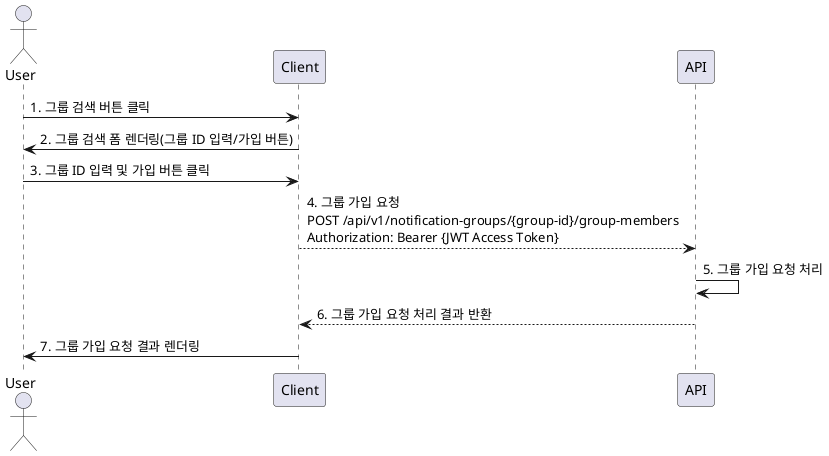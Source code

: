 @startuml
actor User

User -> Client: 1. 그룹 검색 버튼 클릭
Client -> User: 2. 그룹 검색 폼 렌더링(그룹 ID 입력/가입 버튼)
User -> Client: 3. 그룹 ID 입력 및 가입 버튼 클릭
Client --> API : 4. 그룹 가입 요청\nPOST /api/v1/notification-groups/{group-id}/group-members\nAuthorization: Bearer {JWT Access Token}
API -> API: 5. 그룹 가입 요청 처리
API --> Client: 6. 그룹 가입 요청 처리 결과 반환
Client -> User: 7. 그룹 가입 요청 결과 렌더링

@enduml